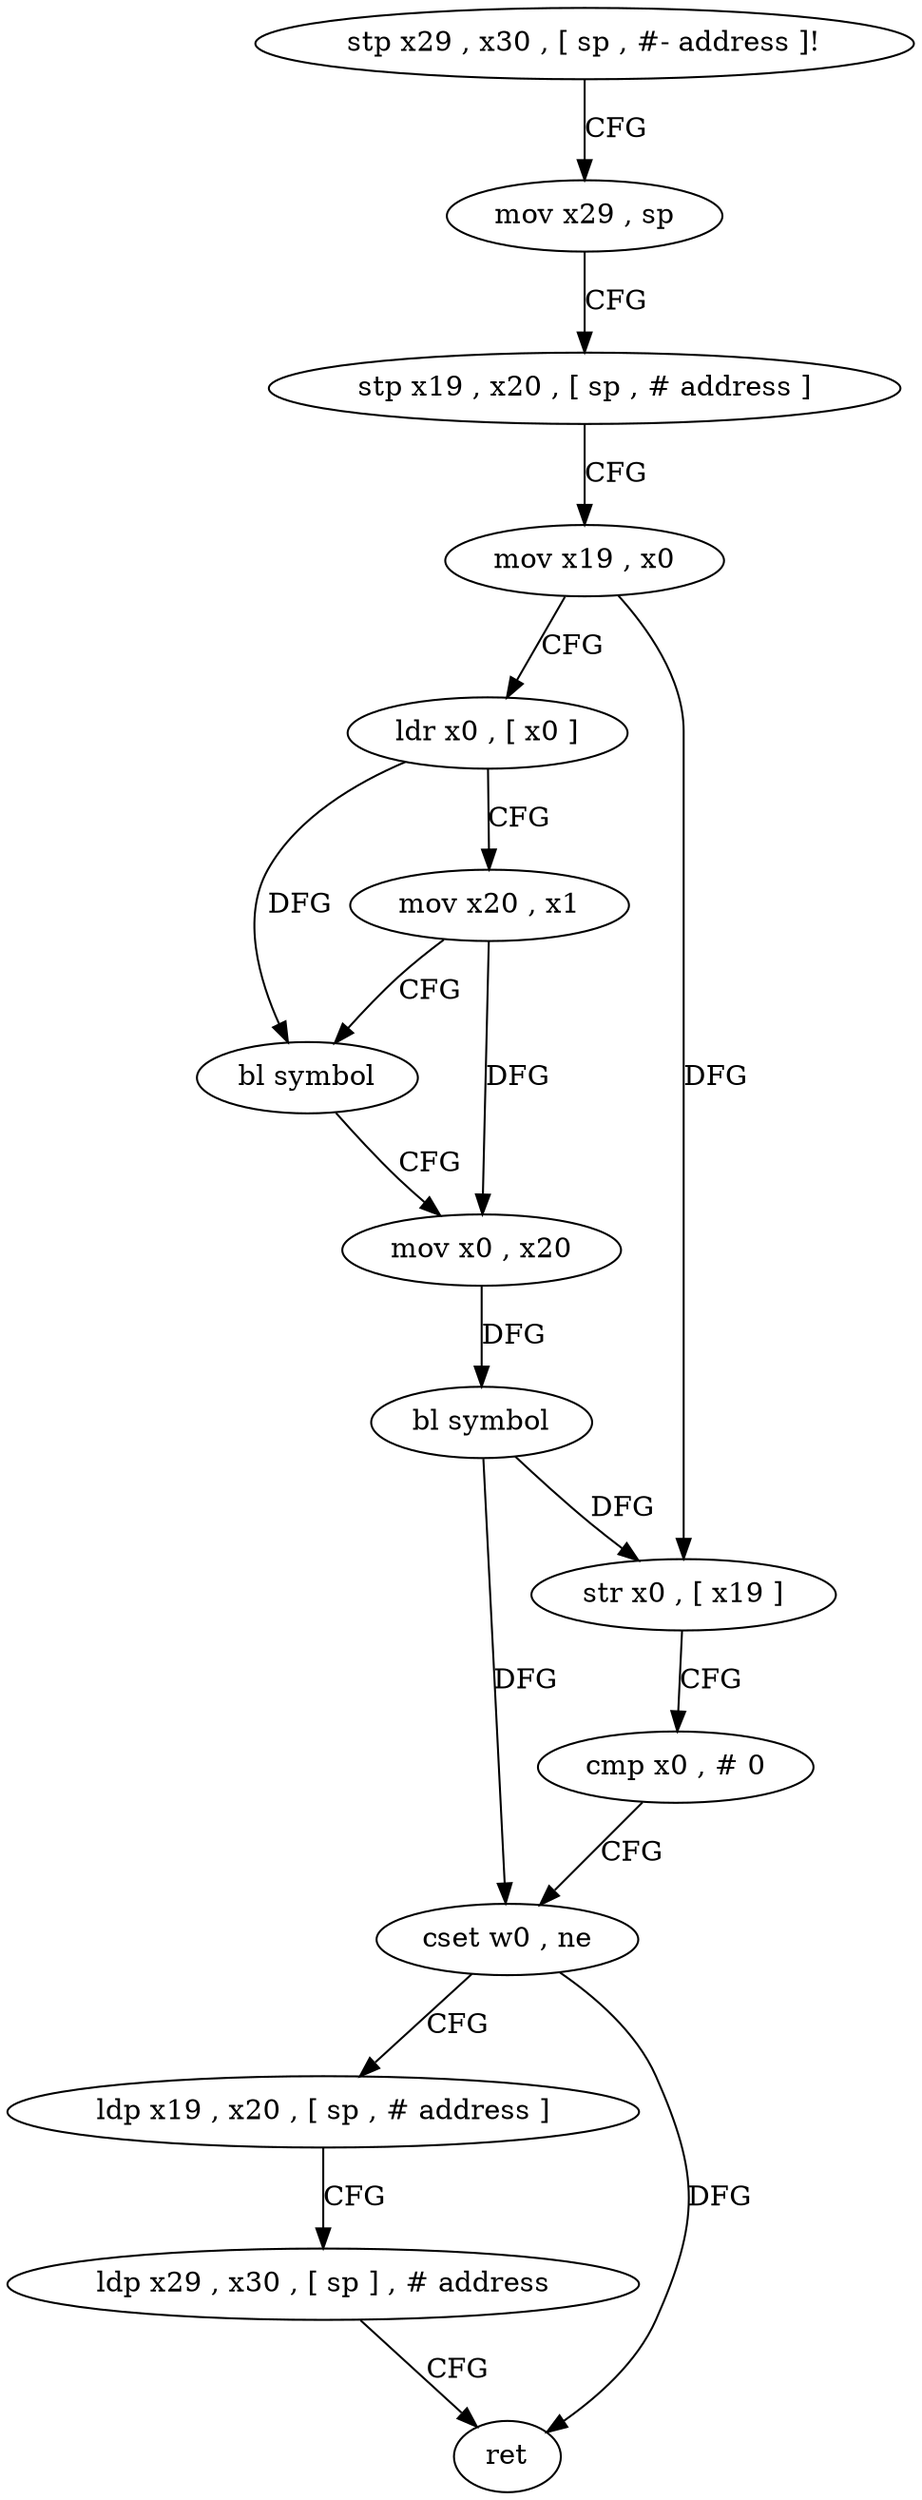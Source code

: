 digraph "func" {
"83872" [label = "stp x29 , x30 , [ sp , #- address ]!" ]
"83876" [label = "mov x29 , sp" ]
"83880" [label = "stp x19 , x20 , [ sp , # address ]" ]
"83884" [label = "mov x19 , x0" ]
"83888" [label = "ldr x0 , [ x0 ]" ]
"83892" [label = "mov x20 , x1" ]
"83896" [label = "bl symbol" ]
"83900" [label = "mov x0 , x20" ]
"83904" [label = "bl symbol" ]
"83908" [label = "str x0 , [ x19 ]" ]
"83912" [label = "cmp x0 , # 0" ]
"83916" [label = "cset w0 , ne" ]
"83920" [label = "ldp x19 , x20 , [ sp , # address ]" ]
"83924" [label = "ldp x29 , x30 , [ sp ] , # address" ]
"83928" [label = "ret" ]
"83872" -> "83876" [ label = "CFG" ]
"83876" -> "83880" [ label = "CFG" ]
"83880" -> "83884" [ label = "CFG" ]
"83884" -> "83888" [ label = "CFG" ]
"83884" -> "83908" [ label = "DFG" ]
"83888" -> "83892" [ label = "CFG" ]
"83888" -> "83896" [ label = "DFG" ]
"83892" -> "83896" [ label = "CFG" ]
"83892" -> "83900" [ label = "DFG" ]
"83896" -> "83900" [ label = "CFG" ]
"83900" -> "83904" [ label = "DFG" ]
"83904" -> "83908" [ label = "DFG" ]
"83904" -> "83916" [ label = "DFG" ]
"83908" -> "83912" [ label = "CFG" ]
"83912" -> "83916" [ label = "CFG" ]
"83916" -> "83920" [ label = "CFG" ]
"83916" -> "83928" [ label = "DFG" ]
"83920" -> "83924" [ label = "CFG" ]
"83924" -> "83928" [ label = "CFG" ]
}
